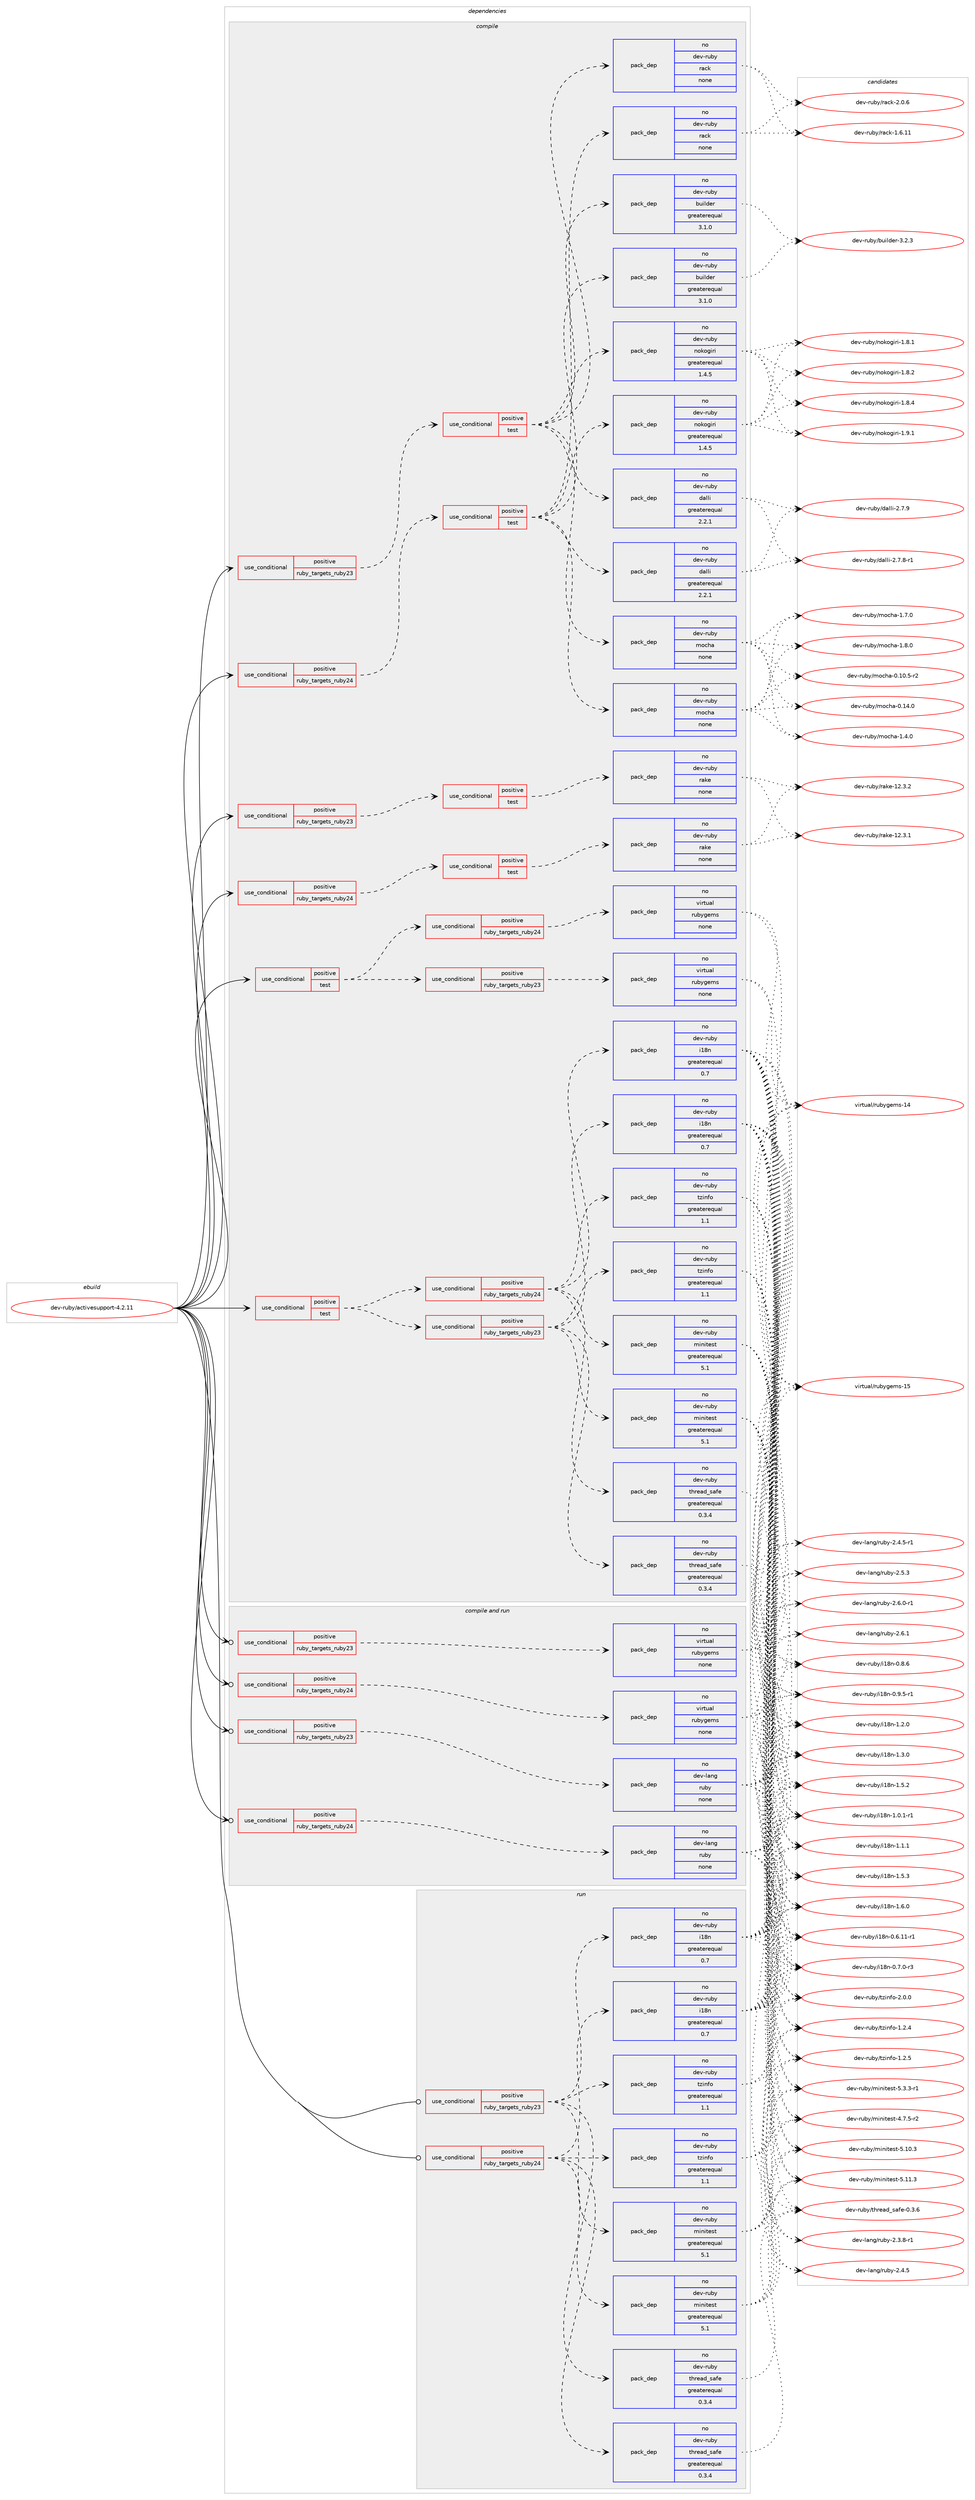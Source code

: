 digraph prolog {

# *************
# Graph options
# *************

newrank=true;
concentrate=true;
compound=true;
graph [rankdir=LR,fontname=Helvetica,fontsize=10,ranksep=1.5];#, ranksep=2.5, nodesep=0.2];
edge  [arrowhead=vee];
node  [fontname=Helvetica,fontsize=10];

# **********
# The ebuild
# **********

subgraph cluster_leftcol {
color=gray;
rank=same;
label=<<i>ebuild</i>>;
id [label="dev-ruby/activesupport-4.2.11", color=red, width=4, href="../dev-ruby/activesupport-4.2.11.svg"];
}

# ****************
# The dependencies
# ****************

subgraph cluster_midcol {
color=gray;
label=<<i>dependencies</i>>;
subgraph cluster_compile {
fillcolor="#eeeeee";
style=filled;
label=<<i>compile</i>>;
subgraph cond392729 {
dependency1479713 [label=<<TABLE BORDER="0" CELLBORDER="1" CELLSPACING="0" CELLPADDING="4"><TR><TD ROWSPAN="3" CELLPADDING="10">use_conditional</TD></TR><TR><TD>positive</TD></TR><TR><TD>ruby_targets_ruby23</TD></TR></TABLE>>, shape=none, color=red];
subgraph cond392730 {
dependency1479714 [label=<<TABLE BORDER="0" CELLBORDER="1" CELLSPACING="0" CELLPADDING="4"><TR><TD ROWSPAN="3" CELLPADDING="10">use_conditional</TD></TR><TR><TD>positive</TD></TR><TR><TD>test</TD></TR></TABLE>>, shape=none, color=red];
subgraph pack1063564 {
dependency1479715 [label=<<TABLE BORDER="0" CELLBORDER="1" CELLSPACING="0" CELLPADDING="4" WIDTH="220"><TR><TD ROWSPAN="6" CELLPADDING="30">pack_dep</TD></TR><TR><TD WIDTH="110">no</TD></TR><TR><TD>dev-ruby</TD></TR><TR><TD>dalli</TD></TR><TR><TD>greaterequal</TD></TR><TR><TD>2.2.1</TD></TR></TABLE>>, shape=none, color=blue];
}
dependency1479714:e -> dependency1479715:w [weight=20,style="dashed",arrowhead="vee"];
subgraph pack1063565 {
dependency1479716 [label=<<TABLE BORDER="0" CELLBORDER="1" CELLSPACING="0" CELLPADDING="4" WIDTH="220"><TR><TD ROWSPAN="6" CELLPADDING="30">pack_dep</TD></TR><TR><TD WIDTH="110">no</TD></TR><TR><TD>dev-ruby</TD></TR><TR><TD>nokogiri</TD></TR><TR><TD>greaterequal</TD></TR><TR><TD>1.4.5</TD></TR></TABLE>>, shape=none, color=blue];
}
dependency1479714:e -> dependency1479716:w [weight=20,style="dashed",arrowhead="vee"];
subgraph pack1063566 {
dependency1479717 [label=<<TABLE BORDER="0" CELLBORDER="1" CELLSPACING="0" CELLPADDING="4" WIDTH="220"><TR><TD ROWSPAN="6" CELLPADDING="30">pack_dep</TD></TR><TR><TD WIDTH="110">no</TD></TR><TR><TD>dev-ruby</TD></TR><TR><TD>builder</TD></TR><TR><TD>greaterequal</TD></TR><TR><TD>3.1.0</TD></TR></TABLE>>, shape=none, color=blue];
}
dependency1479714:e -> dependency1479717:w [weight=20,style="dashed",arrowhead="vee"];
subgraph pack1063567 {
dependency1479718 [label=<<TABLE BORDER="0" CELLBORDER="1" CELLSPACING="0" CELLPADDING="4" WIDTH="220"><TR><TD ROWSPAN="6" CELLPADDING="30">pack_dep</TD></TR><TR><TD WIDTH="110">no</TD></TR><TR><TD>dev-ruby</TD></TR><TR><TD>rack</TD></TR><TR><TD>none</TD></TR><TR><TD></TD></TR></TABLE>>, shape=none, color=blue];
}
dependency1479714:e -> dependency1479718:w [weight=20,style="dashed",arrowhead="vee"];
subgraph pack1063568 {
dependency1479719 [label=<<TABLE BORDER="0" CELLBORDER="1" CELLSPACING="0" CELLPADDING="4" WIDTH="220"><TR><TD ROWSPAN="6" CELLPADDING="30">pack_dep</TD></TR><TR><TD WIDTH="110">no</TD></TR><TR><TD>dev-ruby</TD></TR><TR><TD>mocha</TD></TR><TR><TD>none</TD></TR><TR><TD></TD></TR></TABLE>>, shape=none, color=blue];
}
dependency1479714:e -> dependency1479719:w [weight=20,style="dashed",arrowhead="vee"];
}
dependency1479713:e -> dependency1479714:w [weight=20,style="dashed",arrowhead="vee"];
}
id:e -> dependency1479713:w [weight=20,style="solid",arrowhead="vee"];
subgraph cond392731 {
dependency1479720 [label=<<TABLE BORDER="0" CELLBORDER="1" CELLSPACING="0" CELLPADDING="4"><TR><TD ROWSPAN="3" CELLPADDING="10">use_conditional</TD></TR><TR><TD>positive</TD></TR><TR><TD>ruby_targets_ruby23</TD></TR></TABLE>>, shape=none, color=red];
subgraph cond392732 {
dependency1479721 [label=<<TABLE BORDER="0" CELLBORDER="1" CELLSPACING="0" CELLPADDING="4"><TR><TD ROWSPAN="3" CELLPADDING="10">use_conditional</TD></TR><TR><TD>positive</TD></TR><TR><TD>test</TD></TR></TABLE>>, shape=none, color=red];
subgraph pack1063569 {
dependency1479722 [label=<<TABLE BORDER="0" CELLBORDER="1" CELLSPACING="0" CELLPADDING="4" WIDTH="220"><TR><TD ROWSPAN="6" CELLPADDING="30">pack_dep</TD></TR><TR><TD WIDTH="110">no</TD></TR><TR><TD>dev-ruby</TD></TR><TR><TD>rake</TD></TR><TR><TD>none</TD></TR><TR><TD></TD></TR></TABLE>>, shape=none, color=blue];
}
dependency1479721:e -> dependency1479722:w [weight=20,style="dashed",arrowhead="vee"];
}
dependency1479720:e -> dependency1479721:w [weight=20,style="dashed",arrowhead="vee"];
}
id:e -> dependency1479720:w [weight=20,style="solid",arrowhead="vee"];
subgraph cond392733 {
dependency1479723 [label=<<TABLE BORDER="0" CELLBORDER="1" CELLSPACING="0" CELLPADDING="4"><TR><TD ROWSPAN="3" CELLPADDING="10">use_conditional</TD></TR><TR><TD>positive</TD></TR><TR><TD>ruby_targets_ruby24</TD></TR></TABLE>>, shape=none, color=red];
subgraph cond392734 {
dependency1479724 [label=<<TABLE BORDER="0" CELLBORDER="1" CELLSPACING="0" CELLPADDING="4"><TR><TD ROWSPAN="3" CELLPADDING="10">use_conditional</TD></TR><TR><TD>positive</TD></TR><TR><TD>test</TD></TR></TABLE>>, shape=none, color=red];
subgraph pack1063570 {
dependency1479725 [label=<<TABLE BORDER="0" CELLBORDER="1" CELLSPACING="0" CELLPADDING="4" WIDTH="220"><TR><TD ROWSPAN="6" CELLPADDING="30">pack_dep</TD></TR><TR><TD WIDTH="110">no</TD></TR><TR><TD>dev-ruby</TD></TR><TR><TD>dalli</TD></TR><TR><TD>greaterequal</TD></TR><TR><TD>2.2.1</TD></TR></TABLE>>, shape=none, color=blue];
}
dependency1479724:e -> dependency1479725:w [weight=20,style="dashed",arrowhead="vee"];
subgraph pack1063571 {
dependency1479726 [label=<<TABLE BORDER="0" CELLBORDER="1" CELLSPACING="0" CELLPADDING="4" WIDTH="220"><TR><TD ROWSPAN="6" CELLPADDING="30">pack_dep</TD></TR><TR><TD WIDTH="110">no</TD></TR><TR><TD>dev-ruby</TD></TR><TR><TD>nokogiri</TD></TR><TR><TD>greaterequal</TD></TR><TR><TD>1.4.5</TD></TR></TABLE>>, shape=none, color=blue];
}
dependency1479724:e -> dependency1479726:w [weight=20,style="dashed",arrowhead="vee"];
subgraph pack1063572 {
dependency1479727 [label=<<TABLE BORDER="0" CELLBORDER="1" CELLSPACING="0" CELLPADDING="4" WIDTH="220"><TR><TD ROWSPAN="6" CELLPADDING="30">pack_dep</TD></TR><TR><TD WIDTH="110">no</TD></TR><TR><TD>dev-ruby</TD></TR><TR><TD>builder</TD></TR><TR><TD>greaterequal</TD></TR><TR><TD>3.1.0</TD></TR></TABLE>>, shape=none, color=blue];
}
dependency1479724:e -> dependency1479727:w [weight=20,style="dashed",arrowhead="vee"];
subgraph pack1063573 {
dependency1479728 [label=<<TABLE BORDER="0" CELLBORDER="1" CELLSPACING="0" CELLPADDING="4" WIDTH="220"><TR><TD ROWSPAN="6" CELLPADDING="30">pack_dep</TD></TR><TR><TD WIDTH="110">no</TD></TR><TR><TD>dev-ruby</TD></TR><TR><TD>rack</TD></TR><TR><TD>none</TD></TR><TR><TD></TD></TR></TABLE>>, shape=none, color=blue];
}
dependency1479724:e -> dependency1479728:w [weight=20,style="dashed",arrowhead="vee"];
subgraph pack1063574 {
dependency1479729 [label=<<TABLE BORDER="0" CELLBORDER="1" CELLSPACING="0" CELLPADDING="4" WIDTH="220"><TR><TD ROWSPAN="6" CELLPADDING="30">pack_dep</TD></TR><TR><TD WIDTH="110">no</TD></TR><TR><TD>dev-ruby</TD></TR><TR><TD>mocha</TD></TR><TR><TD>none</TD></TR><TR><TD></TD></TR></TABLE>>, shape=none, color=blue];
}
dependency1479724:e -> dependency1479729:w [weight=20,style="dashed",arrowhead="vee"];
}
dependency1479723:e -> dependency1479724:w [weight=20,style="dashed",arrowhead="vee"];
}
id:e -> dependency1479723:w [weight=20,style="solid",arrowhead="vee"];
subgraph cond392735 {
dependency1479730 [label=<<TABLE BORDER="0" CELLBORDER="1" CELLSPACING="0" CELLPADDING="4"><TR><TD ROWSPAN="3" CELLPADDING="10">use_conditional</TD></TR><TR><TD>positive</TD></TR><TR><TD>ruby_targets_ruby24</TD></TR></TABLE>>, shape=none, color=red];
subgraph cond392736 {
dependency1479731 [label=<<TABLE BORDER="0" CELLBORDER="1" CELLSPACING="0" CELLPADDING="4"><TR><TD ROWSPAN="3" CELLPADDING="10">use_conditional</TD></TR><TR><TD>positive</TD></TR><TR><TD>test</TD></TR></TABLE>>, shape=none, color=red];
subgraph pack1063575 {
dependency1479732 [label=<<TABLE BORDER="0" CELLBORDER="1" CELLSPACING="0" CELLPADDING="4" WIDTH="220"><TR><TD ROWSPAN="6" CELLPADDING="30">pack_dep</TD></TR><TR><TD WIDTH="110">no</TD></TR><TR><TD>dev-ruby</TD></TR><TR><TD>rake</TD></TR><TR><TD>none</TD></TR><TR><TD></TD></TR></TABLE>>, shape=none, color=blue];
}
dependency1479731:e -> dependency1479732:w [weight=20,style="dashed",arrowhead="vee"];
}
dependency1479730:e -> dependency1479731:w [weight=20,style="dashed",arrowhead="vee"];
}
id:e -> dependency1479730:w [weight=20,style="solid",arrowhead="vee"];
subgraph cond392737 {
dependency1479733 [label=<<TABLE BORDER="0" CELLBORDER="1" CELLSPACING="0" CELLPADDING="4"><TR><TD ROWSPAN="3" CELLPADDING="10">use_conditional</TD></TR><TR><TD>positive</TD></TR><TR><TD>test</TD></TR></TABLE>>, shape=none, color=red];
subgraph cond392738 {
dependency1479734 [label=<<TABLE BORDER="0" CELLBORDER="1" CELLSPACING="0" CELLPADDING="4"><TR><TD ROWSPAN="3" CELLPADDING="10">use_conditional</TD></TR><TR><TD>positive</TD></TR><TR><TD>ruby_targets_ruby23</TD></TR></TABLE>>, shape=none, color=red];
subgraph pack1063576 {
dependency1479735 [label=<<TABLE BORDER="0" CELLBORDER="1" CELLSPACING="0" CELLPADDING="4" WIDTH="220"><TR><TD ROWSPAN="6" CELLPADDING="30">pack_dep</TD></TR><TR><TD WIDTH="110">no</TD></TR><TR><TD>dev-ruby</TD></TR><TR><TD>i18n</TD></TR><TR><TD>greaterequal</TD></TR><TR><TD>0.7</TD></TR></TABLE>>, shape=none, color=blue];
}
dependency1479734:e -> dependency1479735:w [weight=20,style="dashed",arrowhead="vee"];
subgraph pack1063577 {
dependency1479736 [label=<<TABLE BORDER="0" CELLBORDER="1" CELLSPACING="0" CELLPADDING="4" WIDTH="220"><TR><TD ROWSPAN="6" CELLPADDING="30">pack_dep</TD></TR><TR><TD WIDTH="110">no</TD></TR><TR><TD>dev-ruby</TD></TR><TR><TD>tzinfo</TD></TR><TR><TD>greaterequal</TD></TR><TR><TD>1.1</TD></TR></TABLE>>, shape=none, color=blue];
}
dependency1479734:e -> dependency1479736:w [weight=20,style="dashed",arrowhead="vee"];
subgraph pack1063578 {
dependency1479737 [label=<<TABLE BORDER="0" CELLBORDER="1" CELLSPACING="0" CELLPADDING="4" WIDTH="220"><TR><TD ROWSPAN="6" CELLPADDING="30">pack_dep</TD></TR><TR><TD WIDTH="110">no</TD></TR><TR><TD>dev-ruby</TD></TR><TR><TD>minitest</TD></TR><TR><TD>greaterequal</TD></TR><TR><TD>5.1</TD></TR></TABLE>>, shape=none, color=blue];
}
dependency1479734:e -> dependency1479737:w [weight=20,style="dashed",arrowhead="vee"];
subgraph pack1063579 {
dependency1479738 [label=<<TABLE BORDER="0" CELLBORDER="1" CELLSPACING="0" CELLPADDING="4" WIDTH="220"><TR><TD ROWSPAN="6" CELLPADDING="30">pack_dep</TD></TR><TR><TD WIDTH="110">no</TD></TR><TR><TD>dev-ruby</TD></TR><TR><TD>thread_safe</TD></TR><TR><TD>greaterequal</TD></TR><TR><TD>0.3.4</TD></TR></TABLE>>, shape=none, color=blue];
}
dependency1479734:e -> dependency1479738:w [weight=20,style="dashed",arrowhead="vee"];
}
dependency1479733:e -> dependency1479734:w [weight=20,style="dashed",arrowhead="vee"];
subgraph cond392739 {
dependency1479739 [label=<<TABLE BORDER="0" CELLBORDER="1" CELLSPACING="0" CELLPADDING="4"><TR><TD ROWSPAN="3" CELLPADDING="10">use_conditional</TD></TR><TR><TD>positive</TD></TR><TR><TD>ruby_targets_ruby24</TD></TR></TABLE>>, shape=none, color=red];
subgraph pack1063580 {
dependency1479740 [label=<<TABLE BORDER="0" CELLBORDER="1" CELLSPACING="0" CELLPADDING="4" WIDTH="220"><TR><TD ROWSPAN="6" CELLPADDING="30">pack_dep</TD></TR><TR><TD WIDTH="110">no</TD></TR><TR><TD>dev-ruby</TD></TR><TR><TD>i18n</TD></TR><TR><TD>greaterequal</TD></TR><TR><TD>0.7</TD></TR></TABLE>>, shape=none, color=blue];
}
dependency1479739:e -> dependency1479740:w [weight=20,style="dashed",arrowhead="vee"];
subgraph pack1063581 {
dependency1479741 [label=<<TABLE BORDER="0" CELLBORDER="1" CELLSPACING="0" CELLPADDING="4" WIDTH="220"><TR><TD ROWSPAN="6" CELLPADDING="30">pack_dep</TD></TR><TR><TD WIDTH="110">no</TD></TR><TR><TD>dev-ruby</TD></TR><TR><TD>tzinfo</TD></TR><TR><TD>greaterequal</TD></TR><TR><TD>1.1</TD></TR></TABLE>>, shape=none, color=blue];
}
dependency1479739:e -> dependency1479741:w [weight=20,style="dashed",arrowhead="vee"];
subgraph pack1063582 {
dependency1479742 [label=<<TABLE BORDER="0" CELLBORDER="1" CELLSPACING="0" CELLPADDING="4" WIDTH="220"><TR><TD ROWSPAN="6" CELLPADDING="30">pack_dep</TD></TR><TR><TD WIDTH="110">no</TD></TR><TR><TD>dev-ruby</TD></TR><TR><TD>minitest</TD></TR><TR><TD>greaterequal</TD></TR><TR><TD>5.1</TD></TR></TABLE>>, shape=none, color=blue];
}
dependency1479739:e -> dependency1479742:w [weight=20,style="dashed",arrowhead="vee"];
subgraph pack1063583 {
dependency1479743 [label=<<TABLE BORDER="0" CELLBORDER="1" CELLSPACING="0" CELLPADDING="4" WIDTH="220"><TR><TD ROWSPAN="6" CELLPADDING="30">pack_dep</TD></TR><TR><TD WIDTH="110">no</TD></TR><TR><TD>dev-ruby</TD></TR><TR><TD>thread_safe</TD></TR><TR><TD>greaterequal</TD></TR><TR><TD>0.3.4</TD></TR></TABLE>>, shape=none, color=blue];
}
dependency1479739:e -> dependency1479743:w [weight=20,style="dashed",arrowhead="vee"];
}
dependency1479733:e -> dependency1479739:w [weight=20,style="dashed",arrowhead="vee"];
}
id:e -> dependency1479733:w [weight=20,style="solid",arrowhead="vee"];
subgraph cond392740 {
dependency1479744 [label=<<TABLE BORDER="0" CELLBORDER="1" CELLSPACING="0" CELLPADDING="4"><TR><TD ROWSPAN="3" CELLPADDING="10">use_conditional</TD></TR><TR><TD>positive</TD></TR><TR><TD>test</TD></TR></TABLE>>, shape=none, color=red];
subgraph cond392741 {
dependency1479745 [label=<<TABLE BORDER="0" CELLBORDER="1" CELLSPACING="0" CELLPADDING="4"><TR><TD ROWSPAN="3" CELLPADDING="10">use_conditional</TD></TR><TR><TD>positive</TD></TR><TR><TD>ruby_targets_ruby23</TD></TR></TABLE>>, shape=none, color=red];
subgraph pack1063584 {
dependency1479746 [label=<<TABLE BORDER="0" CELLBORDER="1" CELLSPACING="0" CELLPADDING="4" WIDTH="220"><TR><TD ROWSPAN="6" CELLPADDING="30">pack_dep</TD></TR><TR><TD WIDTH="110">no</TD></TR><TR><TD>virtual</TD></TR><TR><TD>rubygems</TD></TR><TR><TD>none</TD></TR><TR><TD></TD></TR></TABLE>>, shape=none, color=blue];
}
dependency1479745:e -> dependency1479746:w [weight=20,style="dashed",arrowhead="vee"];
}
dependency1479744:e -> dependency1479745:w [weight=20,style="dashed",arrowhead="vee"];
subgraph cond392742 {
dependency1479747 [label=<<TABLE BORDER="0" CELLBORDER="1" CELLSPACING="0" CELLPADDING="4"><TR><TD ROWSPAN="3" CELLPADDING="10">use_conditional</TD></TR><TR><TD>positive</TD></TR><TR><TD>ruby_targets_ruby24</TD></TR></TABLE>>, shape=none, color=red];
subgraph pack1063585 {
dependency1479748 [label=<<TABLE BORDER="0" CELLBORDER="1" CELLSPACING="0" CELLPADDING="4" WIDTH="220"><TR><TD ROWSPAN="6" CELLPADDING="30">pack_dep</TD></TR><TR><TD WIDTH="110">no</TD></TR><TR><TD>virtual</TD></TR><TR><TD>rubygems</TD></TR><TR><TD>none</TD></TR><TR><TD></TD></TR></TABLE>>, shape=none, color=blue];
}
dependency1479747:e -> dependency1479748:w [weight=20,style="dashed",arrowhead="vee"];
}
dependency1479744:e -> dependency1479747:w [weight=20,style="dashed",arrowhead="vee"];
}
id:e -> dependency1479744:w [weight=20,style="solid",arrowhead="vee"];
}
subgraph cluster_compileandrun {
fillcolor="#eeeeee";
style=filled;
label=<<i>compile and run</i>>;
subgraph cond392743 {
dependency1479749 [label=<<TABLE BORDER="0" CELLBORDER="1" CELLSPACING="0" CELLPADDING="4"><TR><TD ROWSPAN="3" CELLPADDING="10">use_conditional</TD></TR><TR><TD>positive</TD></TR><TR><TD>ruby_targets_ruby23</TD></TR></TABLE>>, shape=none, color=red];
subgraph pack1063586 {
dependency1479750 [label=<<TABLE BORDER="0" CELLBORDER="1" CELLSPACING="0" CELLPADDING="4" WIDTH="220"><TR><TD ROWSPAN="6" CELLPADDING="30">pack_dep</TD></TR><TR><TD WIDTH="110">no</TD></TR><TR><TD>dev-lang</TD></TR><TR><TD>ruby</TD></TR><TR><TD>none</TD></TR><TR><TD></TD></TR></TABLE>>, shape=none, color=blue];
}
dependency1479749:e -> dependency1479750:w [weight=20,style="dashed",arrowhead="vee"];
}
id:e -> dependency1479749:w [weight=20,style="solid",arrowhead="odotvee"];
subgraph cond392744 {
dependency1479751 [label=<<TABLE BORDER="0" CELLBORDER="1" CELLSPACING="0" CELLPADDING="4"><TR><TD ROWSPAN="3" CELLPADDING="10">use_conditional</TD></TR><TR><TD>positive</TD></TR><TR><TD>ruby_targets_ruby23</TD></TR></TABLE>>, shape=none, color=red];
subgraph pack1063587 {
dependency1479752 [label=<<TABLE BORDER="0" CELLBORDER="1" CELLSPACING="0" CELLPADDING="4" WIDTH="220"><TR><TD ROWSPAN="6" CELLPADDING="30">pack_dep</TD></TR><TR><TD WIDTH="110">no</TD></TR><TR><TD>virtual</TD></TR><TR><TD>rubygems</TD></TR><TR><TD>none</TD></TR><TR><TD></TD></TR></TABLE>>, shape=none, color=blue];
}
dependency1479751:e -> dependency1479752:w [weight=20,style="dashed",arrowhead="vee"];
}
id:e -> dependency1479751:w [weight=20,style="solid",arrowhead="odotvee"];
subgraph cond392745 {
dependency1479753 [label=<<TABLE BORDER="0" CELLBORDER="1" CELLSPACING="0" CELLPADDING="4"><TR><TD ROWSPAN="3" CELLPADDING="10">use_conditional</TD></TR><TR><TD>positive</TD></TR><TR><TD>ruby_targets_ruby24</TD></TR></TABLE>>, shape=none, color=red];
subgraph pack1063588 {
dependency1479754 [label=<<TABLE BORDER="0" CELLBORDER="1" CELLSPACING="0" CELLPADDING="4" WIDTH="220"><TR><TD ROWSPAN="6" CELLPADDING="30">pack_dep</TD></TR><TR><TD WIDTH="110">no</TD></TR><TR><TD>dev-lang</TD></TR><TR><TD>ruby</TD></TR><TR><TD>none</TD></TR><TR><TD></TD></TR></TABLE>>, shape=none, color=blue];
}
dependency1479753:e -> dependency1479754:w [weight=20,style="dashed",arrowhead="vee"];
}
id:e -> dependency1479753:w [weight=20,style="solid",arrowhead="odotvee"];
subgraph cond392746 {
dependency1479755 [label=<<TABLE BORDER="0" CELLBORDER="1" CELLSPACING="0" CELLPADDING="4"><TR><TD ROWSPAN="3" CELLPADDING="10">use_conditional</TD></TR><TR><TD>positive</TD></TR><TR><TD>ruby_targets_ruby24</TD></TR></TABLE>>, shape=none, color=red];
subgraph pack1063589 {
dependency1479756 [label=<<TABLE BORDER="0" CELLBORDER="1" CELLSPACING="0" CELLPADDING="4" WIDTH="220"><TR><TD ROWSPAN="6" CELLPADDING="30">pack_dep</TD></TR><TR><TD WIDTH="110">no</TD></TR><TR><TD>virtual</TD></TR><TR><TD>rubygems</TD></TR><TR><TD>none</TD></TR><TR><TD></TD></TR></TABLE>>, shape=none, color=blue];
}
dependency1479755:e -> dependency1479756:w [weight=20,style="dashed",arrowhead="vee"];
}
id:e -> dependency1479755:w [weight=20,style="solid",arrowhead="odotvee"];
}
subgraph cluster_run {
fillcolor="#eeeeee";
style=filled;
label=<<i>run</i>>;
subgraph cond392747 {
dependency1479757 [label=<<TABLE BORDER="0" CELLBORDER="1" CELLSPACING="0" CELLPADDING="4"><TR><TD ROWSPAN="3" CELLPADDING="10">use_conditional</TD></TR><TR><TD>positive</TD></TR><TR><TD>ruby_targets_ruby23</TD></TR></TABLE>>, shape=none, color=red];
subgraph pack1063590 {
dependency1479758 [label=<<TABLE BORDER="0" CELLBORDER="1" CELLSPACING="0" CELLPADDING="4" WIDTH="220"><TR><TD ROWSPAN="6" CELLPADDING="30">pack_dep</TD></TR><TR><TD WIDTH="110">no</TD></TR><TR><TD>dev-ruby</TD></TR><TR><TD>i18n</TD></TR><TR><TD>greaterequal</TD></TR><TR><TD>0.7</TD></TR></TABLE>>, shape=none, color=blue];
}
dependency1479757:e -> dependency1479758:w [weight=20,style="dashed",arrowhead="vee"];
subgraph pack1063591 {
dependency1479759 [label=<<TABLE BORDER="0" CELLBORDER="1" CELLSPACING="0" CELLPADDING="4" WIDTH="220"><TR><TD ROWSPAN="6" CELLPADDING="30">pack_dep</TD></TR><TR><TD WIDTH="110">no</TD></TR><TR><TD>dev-ruby</TD></TR><TR><TD>tzinfo</TD></TR><TR><TD>greaterequal</TD></TR><TR><TD>1.1</TD></TR></TABLE>>, shape=none, color=blue];
}
dependency1479757:e -> dependency1479759:w [weight=20,style="dashed",arrowhead="vee"];
subgraph pack1063592 {
dependency1479760 [label=<<TABLE BORDER="0" CELLBORDER="1" CELLSPACING="0" CELLPADDING="4" WIDTH="220"><TR><TD ROWSPAN="6" CELLPADDING="30">pack_dep</TD></TR><TR><TD WIDTH="110">no</TD></TR><TR><TD>dev-ruby</TD></TR><TR><TD>minitest</TD></TR><TR><TD>greaterequal</TD></TR><TR><TD>5.1</TD></TR></TABLE>>, shape=none, color=blue];
}
dependency1479757:e -> dependency1479760:w [weight=20,style="dashed",arrowhead="vee"];
subgraph pack1063593 {
dependency1479761 [label=<<TABLE BORDER="0" CELLBORDER="1" CELLSPACING="0" CELLPADDING="4" WIDTH="220"><TR><TD ROWSPAN="6" CELLPADDING="30">pack_dep</TD></TR><TR><TD WIDTH="110">no</TD></TR><TR><TD>dev-ruby</TD></TR><TR><TD>thread_safe</TD></TR><TR><TD>greaterequal</TD></TR><TR><TD>0.3.4</TD></TR></TABLE>>, shape=none, color=blue];
}
dependency1479757:e -> dependency1479761:w [weight=20,style="dashed",arrowhead="vee"];
}
id:e -> dependency1479757:w [weight=20,style="solid",arrowhead="odot"];
subgraph cond392748 {
dependency1479762 [label=<<TABLE BORDER="0" CELLBORDER="1" CELLSPACING="0" CELLPADDING="4"><TR><TD ROWSPAN="3" CELLPADDING="10">use_conditional</TD></TR><TR><TD>positive</TD></TR><TR><TD>ruby_targets_ruby24</TD></TR></TABLE>>, shape=none, color=red];
subgraph pack1063594 {
dependency1479763 [label=<<TABLE BORDER="0" CELLBORDER="1" CELLSPACING="0" CELLPADDING="4" WIDTH="220"><TR><TD ROWSPAN="6" CELLPADDING="30">pack_dep</TD></TR><TR><TD WIDTH="110">no</TD></TR><TR><TD>dev-ruby</TD></TR><TR><TD>i18n</TD></TR><TR><TD>greaterequal</TD></TR><TR><TD>0.7</TD></TR></TABLE>>, shape=none, color=blue];
}
dependency1479762:e -> dependency1479763:w [weight=20,style="dashed",arrowhead="vee"];
subgraph pack1063595 {
dependency1479764 [label=<<TABLE BORDER="0" CELLBORDER="1" CELLSPACING="0" CELLPADDING="4" WIDTH="220"><TR><TD ROWSPAN="6" CELLPADDING="30">pack_dep</TD></TR><TR><TD WIDTH="110">no</TD></TR><TR><TD>dev-ruby</TD></TR><TR><TD>tzinfo</TD></TR><TR><TD>greaterequal</TD></TR><TR><TD>1.1</TD></TR></TABLE>>, shape=none, color=blue];
}
dependency1479762:e -> dependency1479764:w [weight=20,style="dashed",arrowhead="vee"];
subgraph pack1063596 {
dependency1479765 [label=<<TABLE BORDER="0" CELLBORDER="1" CELLSPACING="0" CELLPADDING="4" WIDTH="220"><TR><TD ROWSPAN="6" CELLPADDING="30">pack_dep</TD></TR><TR><TD WIDTH="110">no</TD></TR><TR><TD>dev-ruby</TD></TR><TR><TD>minitest</TD></TR><TR><TD>greaterequal</TD></TR><TR><TD>5.1</TD></TR></TABLE>>, shape=none, color=blue];
}
dependency1479762:e -> dependency1479765:w [weight=20,style="dashed",arrowhead="vee"];
subgraph pack1063597 {
dependency1479766 [label=<<TABLE BORDER="0" CELLBORDER="1" CELLSPACING="0" CELLPADDING="4" WIDTH="220"><TR><TD ROWSPAN="6" CELLPADDING="30">pack_dep</TD></TR><TR><TD WIDTH="110">no</TD></TR><TR><TD>dev-ruby</TD></TR><TR><TD>thread_safe</TD></TR><TR><TD>greaterequal</TD></TR><TR><TD>0.3.4</TD></TR></TABLE>>, shape=none, color=blue];
}
dependency1479762:e -> dependency1479766:w [weight=20,style="dashed",arrowhead="vee"];
}
id:e -> dependency1479762:w [weight=20,style="solid",arrowhead="odot"];
}
}

# **************
# The candidates
# **************

subgraph cluster_choices {
rank=same;
color=gray;
label=<<i>candidates</i>>;

subgraph choice1063564 {
color=black;
nodesep=1;
choice100101118451141179812147100971081081054550465546564511449 [label="dev-ruby/dalli-2.7.8-r1", color=red, width=4,href="../dev-ruby/dalli-2.7.8-r1.svg"];
choice10010111845114117981214710097108108105455046554657 [label="dev-ruby/dalli-2.7.9", color=red, width=4,href="../dev-ruby/dalli-2.7.9.svg"];
dependency1479715:e -> choice100101118451141179812147100971081081054550465546564511449:w [style=dotted,weight="100"];
dependency1479715:e -> choice10010111845114117981214710097108108105455046554657:w [style=dotted,weight="100"];
}
subgraph choice1063565 {
color=black;
nodesep=1;
choice100101118451141179812147110111107111103105114105454946564649 [label="dev-ruby/nokogiri-1.8.1", color=red, width=4,href="../dev-ruby/nokogiri-1.8.1.svg"];
choice100101118451141179812147110111107111103105114105454946564650 [label="dev-ruby/nokogiri-1.8.2", color=red, width=4,href="../dev-ruby/nokogiri-1.8.2.svg"];
choice100101118451141179812147110111107111103105114105454946564652 [label="dev-ruby/nokogiri-1.8.4", color=red, width=4,href="../dev-ruby/nokogiri-1.8.4.svg"];
choice100101118451141179812147110111107111103105114105454946574649 [label="dev-ruby/nokogiri-1.9.1", color=red, width=4,href="../dev-ruby/nokogiri-1.9.1.svg"];
dependency1479716:e -> choice100101118451141179812147110111107111103105114105454946564649:w [style=dotted,weight="100"];
dependency1479716:e -> choice100101118451141179812147110111107111103105114105454946564650:w [style=dotted,weight="100"];
dependency1479716:e -> choice100101118451141179812147110111107111103105114105454946564652:w [style=dotted,weight="100"];
dependency1479716:e -> choice100101118451141179812147110111107111103105114105454946574649:w [style=dotted,weight="100"];
}
subgraph choice1063566 {
color=black;
nodesep=1;
choice10010111845114117981214798117105108100101114455146504651 [label="dev-ruby/builder-3.2.3", color=red, width=4,href="../dev-ruby/builder-3.2.3.svg"];
dependency1479717:e -> choice10010111845114117981214798117105108100101114455146504651:w [style=dotted,weight="100"];
}
subgraph choice1063567 {
color=black;
nodesep=1;
choice100101118451141179812147114979910745494654464949 [label="dev-ruby/rack-1.6.11", color=red, width=4,href="../dev-ruby/rack-1.6.11.svg"];
choice1001011184511411798121471149799107455046484654 [label="dev-ruby/rack-2.0.6", color=red, width=4,href="../dev-ruby/rack-2.0.6.svg"];
dependency1479718:e -> choice100101118451141179812147114979910745494654464949:w [style=dotted,weight="100"];
dependency1479718:e -> choice1001011184511411798121471149799107455046484654:w [style=dotted,weight="100"];
}
subgraph choice1063568 {
color=black;
nodesep=1;
choice1001011184511411798121471091119910497454846494846534511450 [label="dev-ruby/mocha-0.10.5-r2", color=red, width=4,href="../dev-ruby/mocha-0.10.5-r2.svg"];
choice100101118451141179812147109111991049745484649524648 [label="dev-ruby/mocha-0.14.0", color=red, width=4,href="../dev-ruby/mocha-0.14.0.svg"];
choice1001011184511411798121471091119910497454946524648 [label="dev-ruby/mocha-1.4.0", color=red, width=4,href="../dev-ruby/mocha-1.4.0.svg"];
choice1001011184511411798121471091119910497454946554648 [label="dev-ruby/mocha-1.7.0", color=red, width=4,href="../dev-ruby/mocha-1.7.0.svg"];
choice1001011184511411798121471091119910497454946564648 [label="dev-ruby/mocha-1.8.0", color=red, width=4,href="../dev-ruby/mocha-1.8.0.svg"];
dependency1479719:e -> choice1001011184511411798121471091119910497454846494846534511450:w [style=dotted,weight="100"];
dependency1479719:e -> choice100101118451141179812147109111991049745484649524648:w [style=dotted,weight="100"];
dependency1479719:e -> choice1001011184511411798121471091119910497454946524648:w [style=dotted,weight="100"];
dependency1479719:e -> choice1001011184511411798121471091119910497454946554648:w [style=dotted,weight="100"];
dependency1479719:e -> choice1001011184511411798121471091119910497454946564648:w [style=dotted,weight="100"];
}
subgraph choice1063569 {
color=black;
nodesep=1;
choice1001011184511411798121471149710710145495046514649 [label="dev-ruby/rake-12.3.1", color=red, width=4,href="../dev-ruby/rake-12.3.1.svg"];
choice1001011184511411798121471149710710145495046514650 [label="dev-ruby/rake-12.3.2", color=red, width=4,href="../dev-ruby/rake-12.3.2.svg"];
dependency1479722:e -> choice1001011184511411798121471149710710145495046514649:w [style=dotted,weight="100"];
dependency1479722:e -> choice1001011184511411798121471149710710145495046514650:w [style=dotted,weight="100"];
}
subgraph choice1063570 {
color=black;
nodesep=1;
choice100101118451141179812147100971081081054550465546564511449 [label="dev-ruby/dalli-2.7.8-r1", color=red, width=4,href="../dev-ruby/dalli-2.7.8-r1.svg"];
choice10010111845114117981214710097108108105455046554657 [label="dev-ruby/dalli-2.7.9", color=red, width=4,href="../dev-ruby/dalli-2.7.9.svg"];
dependency1479725:e -> choice100101118451141179812147100971081081054550465546564511449:w [style=dotted,weight="100"];
dependency1479725:e -> choice10010111845114117981214710097108108105455046554657:w [style=dotted,weight="100"];
}
subgraph choice1063571 {
color=black;
nodesep=1;
choice100101118451141179812147110111107111103105114105454946564649 [label="dev-ruby/nokogiri-1.8.1", color=red, width=4,href="../dev-ruby/nokogiri-1.8.1.svg"];
choice100101118451141179812147110111107111103105114105454946564650 [label="dev-ruby/nokogiri-1.8.2", color=red, width=4,href="../dev-ruby/nokogiri-1.8.2.svg"];
choice100101118451141179812147110111107111103105114105454946564652 [label="dev-ruby/nokogiri-1.8.4", color=red, width=4,href="../dev-ruby/nokogiri-1.8.4.svg"];
choice100101118451141179812147110111107111103105114105454946574649 [label="dev-ruby/nokogiri-1.9.1", color=red, width=4,href="../dev-ruby/nokogiri-1.9.1.svg"];
dependency1479726:e -> choice100101118451141179812147110111107111103105114105454946564649:w [style=dotted,weight="100"];
dependency1479726:e -> choice100101118451141179812147110111107111103105114105454946564650:w [style=dotted,weight="100"];
dependency1479726:e -> choice100101118451141179812147110111107111103105114105454946564652:w [style=dotted,weight="100"];
dependency1479726:e -> choice100101118451141179812147110111107111103105114105454946574649:w [style=dotted,weight="100"];
}
subgraph choice1063572 {
color=black;
nodesep=1;
choice10010111845114117981214798117105108100101114455146504651 [label="dev-ruby/builder-3.2.3", color=red, width=4,href="../dev-ruby/builder-3.2.3.svg"];
dependency1479727:e -> choice10010111845114117981214798117105108100101114455146504651:w [style=dotted,weight="100"];
}
subgraph choice1063573 {
color=black;
nodesep=1;
choice100101118451141179812147114979910745494654464949 [label="dev-ruby/rack-1.6.11", color=red, width=4,href="../dev-ruby/rack-1.6.11.svg"];
choice1001011184511411798121471149799107455046484654 [label="dev-ruby/rack-2.0.6", color=red, width=4,href="../dev-ruby/rack-2.0.6.svg"];
dependency1479728:e -> choice100101118451141179812147114979910745494654464949:w [style=dotted,weight="100"];
dependency1479728:e -> choice1001011184511411798121471149799107455046484654:w [style=dotted,weight="100"];
}
subgraph choice1063574 {
color=black;
nodesep=1;
choice1001011184511411798121471091119910497454846494846534511450 [label="dev-ruby/mocha-0.10.5-r2", color=red, width=4,href="../dev-ruby/mocha-0.10.5-r2.svg"];
choice100101118451141179812147109111991049745484649524648 [label="dev-ruby/mocha-0.14.0", color=red, width=4,href="../dev-ruby/mocha-0.14.0.svg"];
choice1001011184511411798121471091119910497454946524648 [label="dev-ruby/mocha-1.4.0", color=red, width=4,href="../dev-ruby/mocha-1.4.0.svg"];
choice1001011184511411798121471091119910497454946554648 [label="dev-ruby/mocha-1.7.0", color=red, width=4,href="../dev-ruby/mocha-1.7.0.svg"];
choice1001011184511411798121471091119910497454946564648 [label="dev-ruby/mocha-1.8.0", color=red, width=4,href="../dev-ruby/mocha-1.8.0.svg"];
dependency1479729:e -> choice1001011184511411798121471091119910497454846494846534511450:w [style=dotted,weight="100"];
dependency1479729:e -> choice100101118451141179812147109111991049745484649524648:w [style=dotted,weight="100"];
dependency1479729:e -> choice1001011184511411798121471091119910497454946524648:w [style=dotted,weight="100"];
dependency1479729:e -> choice1001011184511411798121471091119910497454946554648:w [style=dotted,weight="100"];
dependency1479729:e -> choice1001011184511411798121471091119910497454946564648:w [style=dotted,weight="100"];
}
subgraph choice1063575 {
color=black;
nodesep=1;
choice1001011184511411798121471149710710145495046514649 [label="dev-ruby/rake-12.3.1", color=red, width=4,href="../dev-ruby/rake-12.3.1.svg"];
choice1001011184511411798121471149710710145495046514650 [label="dev-ruby/rake-12.3.2", color=red, width=4,href="../dev-ruby/rake-12.3.2.svg"];
dependency1479732:e -> choice1001011184511411798121471149710710145495046514649:w [style=dotted,weight="100"];
dependency1479732:e -> choice1001011184511411798121471149710710145495046514650:w [style=dotted,weight="100"];
}
subgraph choice1063576 {
color=black;
nodesep=1;
choice1001011184511411798121471054956110454846544649494511449 [label="dev-ruby/i18n-0.6.11-r1", color=red, width=4,href="../dev-ruby/i18n-0.6.11-r1.svg"];
choice10010111845114117981214710549561104548465546484511451 [label="dev-ruby/i18n-0.7.0-r3", color=red, width=4,href="../dev-ruby/i18n-0.7.0-r3.svg"];
choice1001011184511411798121471054956110454846564654 [label="dev-ruby/i18n-0.8.6", color=red, width=4,href="../dev-ruby/i18n-0.8.6.svg"];
choice10010111845114117981214710549561104548465746534511449 [label="dev-ruby/i18n-0.9.5-r1", color=red, width=4,href="../dev-ruby/i18n-0.9.5-r1.svg"];
choice10010111845114117981214710549561104549464846494511449 [label="dev-ruby/i18n-1.0.1-r1", color=red, width=4,href="../dev-ruby/i18n-1.0.1-r1.svg"];
choice1001011184511411798121471054956110454946494649 [label="dev-ruby/i18n-1.1.1", color=red, width=4,href="../dev-ruby/i18n-1.1.1.svg"];
choice1001011184511411798121471054956110454946504648 [label="dev-ruby/i18n-1.2.0", color=red, width=4,href="../dev-ruby/i18n-1.2.0.svg"];
choice1001011184511411798121471054956110454946514648 [label="dev-ruby/i18n-1.3.0", color=red, width=4,href="../dev-ruby/i18n-1.3.0.svg"];
choice1001011184511411798121471054956110454946534650 [label="dev-ruby/i18n-1.5.2", color=red, width=4,href="../dev-ruby/i18n-1.5.2.svg"];
choice1001011184511411798121471054956110454946534651 [label="dev-ruby/i18n-1.5.3", color=red, width=4,href="../dev-ruby/i18n-1.5.3.svg"];
choice1001011184511411798121471054956110454946544648 [label="dev-ruby/i18n-1.6.0", color=red, width=4,href="../dev-ruby/i18n-1.6.0.svg"];
dependency1479735:e -> choice1001011184511411798121471054956110454846544649494511449:w [style=dotted,weight="100"];
dependency1479735:e -> choice10010111845114117981214710549561104548465546484511451:w [style=dotted,weight="100"];
dependency1479735:e -> choice1001011184511411798121471054956110454846564654:w [style=dotted,weight="100"];
dependency1479735:e -> choice10010111845114117981214710549561104548465746534511449:w [style=dotted,weight="100"];
dependency1479735:e -> choice10010111845114117981214710549561104549464846494511449:w [style=dotted,weight="100"];
dependency1479735:e -> choice1001011184511411798121471054956110454946494649:w [style=dotted,weight="100"];
dependency1479735:e -> choice1001011184511411798121471054956110454946504648:w [style=dotted,weight="100"];
dependency1479735:e -> choice1001011184511411798121471054956110454946514648:w [style=dotted,weight="100"];
dependency1479735:e -> choice1001011184511411798121471054956110454946534650:w [style=dotted,weight="100"];
dependency1479735:e -> choice1001011184511411798121471054956110454946534651:w [style=dotted,weight="100"];
dependency1479735:e -> choice1001011184511411798121471054956110454946544648:w [style=dotted,weight="100"];
}
subgraph choice1063577 {
color=black;
nodesep=1;
choice100101118451141179812147116122105110102111454946504652 [label="dev-ruby/tzinfo-1.2.4", color=red, width=4,href="../dev-ruby/tzinfo-1.2.4.svg"];
choice100101118451141179812147116122105110102111454946504653 [label="dev-ruby/tzinfo-1.2.5", color=red, width=4,href="../dev-ruby/tzinfo-1.2.5.svg"];
choice100101118451141179812147116122105110102111455046484648 [label="dev-ruby/tzinfo-2.0.0", color=red, width=4,href="../dev-ruby/tzinfo-2.0.0.svg"];
dependency1479736:e -> choice100101118451141179812147116122105110102111454946504652:w [style=dotted,weight="100"];
dependency1479736:e -> choice100101118451141179812147116122105110102111454946504653:w [style=dotted,weight="100"];
dependency1479736:e -> choice100101118451141179812147116122105110102111455046484648:w [style=dotted,weight="100"];
}
subgraph choice1063578 {
color=black;
nodesep=1;
choice1001011184511411798121471091051101051161011151164552465546534511450 [label="dev-ruby/minitest-4.7.5-r2", color=red, width=4,href="../dev-ruby/minitest-4.7.5-r2.svg"];
choice10010111845114117981214710910511010511610111511645534649484651 [label="dev-ruby/minitest-5.10.3", color=red, width=4,href="../dev-ruby/minitest-5.10.3.svg"];
choice10010111845114117981214710910511010511610111511645534649494651 [label="dev-ruby/minitest-5.11.3", color=red, width=4,href="../dev-ruby/minitest-5.11.3.svg"];
choice1001011184511411798121471091051101051161011151164553465146514511449 [label="dev-ruby/minitest-5.3.3-r1", color=red, width=4,href="../dev-ruby/minitest-5.3.3-r1.svg"];
dependency1479737:e -> choice1001011184511411798121471091051101051161011151164552465546534511450:w [style=dotted,weight="100"];
dependency1479737:e -> choice10010111845114117981214710910511010511610111511645534649484651:w [style=dotted,weight="100"];
dependency1479737:e -> choice10010111845114117981214710910511010511610111511645534649494651:w [style=dotted,weight="100"];
dependency1479737:e -> choice1001011184511411798121471091051101051161011151164553465146514511449:w [style=dotted,weight="100"];
}
subgraph choice1063579 {
color=black;
nodesep=1;
choice100101118451141179812147116104114101971009511597102101454846514654 [label="dev-ruby/thread_safe-0.3.6", color=red, width=4,href="../dev-ruby/thread_safe-0.3.6.svg"];
dependency1479738:e -> choice100101118451141179812147116104114101971009511597102101454846514654:w [style=dotted,weight="100"];
}
subgraph choice1063580 {
color=black;
nodesep=1;
choice1001011184511411798121471054956110454846544649494511449 [label="dev-ruby/i18n-0.6.11-r1", color=red, width=4,href="../dev-ruby/i18n-0.6.11-r1.svg"];
choice10010111845114117981214710549561104548465546484511451 [label="dev-ruby/i18n-0.7.0-r3", color=red, width=4,href="../dev-ruby/i18n-0.7.0-r3.svg"];
choice1001011184511411798121471054956110454846564654 [label="dev-ruby/i18n-0.8.6", color=red, width=4,href="../dev-ruby/i18n-0.8.6.svg"];
choice10010111845114117981214710549561104548465746534511449 [label="dev-ruby/i18n-0.9.5-r1", color=red, width=4,href="../dev-ruby/i18n-0.9.5-r1.svg"];
choice10010111845114117981214710549561104549464846494511449 [label="dev-ruby/i18n-1.0.1-r1", color=red, width=4,href="../dev-ruby/i18n-1.0.1-r1.svg"];
choice1001011184511411798121471054956110454946494649 [label="dev-ruby/i18n-1.1.1", color=red, width=4,href="../dev-ruby/i18n-1.1.1.svg"];
choice1001011184511411798121471054956110454946504648 [label="dev-ruby/i18n-1.2.0", color=red, width=4,href="../dev-ruby/i18n-1.2.0.svg"];
choice1001011184511411798121471054956110454946514648 [label="dev-ruby/i18n-1.3.0", color=red, width=4,href="../dev-ruby/i18n-1.3.0.svg"];
choice1001011184511411798121471054956110454946534650 [label="dev-ruby/i18n-1.5.2", color=red, width=4,href="../dev-ruby/i18n-1.5.2.svg"];
choice1001011184511411798121471054956110454946534651 [label="dev-ruby/i18n-1.5.3", color=red, width=4,href="../dev-ruby/i18n-1.5.3.svg"];
choice1001011184511411798121471054956110454946544648 [label="dev-ruby/i18n-1.6.0", color=red, width=4,href="../dev-ruby/i18n-1.6.0.svg"];
dependency1479740:e -> choice1001011184511411798121471054956110454846544649494511449:w [style=dotted,weight="100"];
dependency1479740:e -> choice10010111845114117981214710549561104548465546484511451:w [style=dotted,weight="100"];
dependency1479740:e -> choice1001011184511411798121471054956110454846564654:w [style=dotted,weight="100"];
dependency1479740:e -> choice10010111845114117981214710549561104548465746534511449:w [style=dotted,weight="100"];
dependency1479740:e -> choice10010111845114117981214710549561104549464846494511449:w [style=dotted,weight="100"];
dependency1479740:e -> choice1001011184511411798121471054956110454946494649:w [style=dotted,weight="100"];
dependency1479740:e -> choice1001011184511411798121471054956110454946504648:w [style=dotted,weight="100"];
dependency1479740:e -> choice1001011184511411798121471054956110454946514648:w [style=dotted,weight="100"];
dependency1479740:e -> choice1001011184511411798121471054956110454946534650:w [style=dotted,weight="100"];
dependency1479740:e -> choice1001011184511411798121471054956110454946534651:w [style=dotted,weight="100"];
dependency1479740:e -> choice1001011184511411798121471054956110454946544648:w [style=dotted,weight="100"];
}
subgraph choice1063581 {
color=black;
nodesep=1;
choice100101118451141179812147116122105110102111454946504652 [label="dev-ruby/tzinfo-1.2.4", color=red, width=4,href="../dev-ruby/tzinfo-1.2.4.svg"];
choice100101118451141179812147116122105110102111454946504653 [label="dev-ruby/tzinfo-1.2.5", color=red, width=4,href="../dev-ruby/tzinfo-1.2.5.svg"];
choice100101118451141179812147116122105110102111455046484648 [label="dev-ruby/tzinfo-2.0.0", color=red, width=4,href="../dev-ruby/tzinfo-2.0.0.svg"];
dependency1479741:e -> choice100101118451141179812147116122105110102111454946504652:w [style=dotted,weight="100"];
dependency1479741:e -> choice100101118451141179812147116122105110102111454946504653:w [style=dotted,weight="100"];
dependency1479741:e -> choice100101118451141179812147116122105110102111455046484648:w [style=dotted,weight="100"];
}
subgraph choice1063582 {
color=black;
nodesep=1;
choice1001011184511411798121471091051101051161011151164552465546534511450 [label="dev-ruby/minitest-4.7.5-r2", color=red, width=4,href="../dev-ruby/minitest-4.7.5-r2.svg"];
choice10010111845114117981214710910511010511610111511645534649484651 [label="dev-ruby/minitest-5.10.3", color=red, width=4,href="../dev-ruby/minitest-5.10.3.svg"];
choice10010111845114117981214710910511010511610111511645534649494651 [label="dev-ruby/minitest-5.11.3", color=red, width=4,href="../dev-ruby/minitest-5.11.3.svg"];
choice1001011184511411798121471091051101051161011151164553465146514511449 [label="dev-ruby/minitest-5.3.3-r1", color=red, width=4,href="../dev-ruby/minitest-5.3.3-r1.svg"];
dependency1479742:e -> choice1001011184511411798121471091051101051161011151164552465546534511450:w [style=dotted,weight="100"];
dependency1479742:e -> choice10010111845114117981214710910511010511610111511645534649484651:w [style=dotted,weight="100"];
dependency1479742:e -> choice10010111845114117981214710910511010511610111511645534649494651:w [style=dotted,weight="100"];
dependency1479742:e -> choice1001011184511411798121471091051101051161011151164553465146514511449:w [style=dotted,weight="100"];
}
subgraph choice1063583 {
color=black;
nodesep=1;
choice100101118451141179812147116104114101971009511597102101454846514654 [label="dev-ruby/thread_safe-0.3.6", color=red, width=4,href="../dev-ruby/thread_safe-0.3.6.svg"];
dependency1479743:e -> choice100101118451141179812147116104114101971009511597102101454846514654:w [style=dotted,weight="100"];
}
subgraph choice1063584 {
color=black;
nodesep=1;
choice118105114116117971084711411798121103101109115454952 [label="virtual/rubygems-14", color=red, width=4,href="../virtual/rubygems-14.svg"];
choice118105114116117971084711411798121103101109115454953 [label="virtual/rubygems-15", color=red, width=4,href="../virtual/rubygems-15.svg"];
dependency1479746:e -> choice118105114116117971084711411798121103101109115454952:w [style=dotted,weight="100"];
dependency1479746:e -> choice118105114116117971084711411798121103101109115454953:w [style=dotted,weight="100"];
}
subgraph choice1063585 {
color=black;
nodesep=1;
choice118105114116117971084711411798121103101109115454952 [label="virtual/rubygems-14", color=red, width=4,href="../virtual/rubygems-14.svg"];
choice118105114116117971084711411798121103101109115454953 [label="virtual/rubygems-15", color=red, width=4,href="../virtual/rubygems-15.svg"];
dependency1479748:e -> choice118105114116117971084711411798121103101109115454952:w [style=dotted,weight="100"];
dependency1479748:e -> choice118105114116117971084711411798121103101109115454953:w [style=dotted,weight="100"];
}
subgraph choice1063586 {
color=black;
nodesep=1;
choice100101118451089711010347114117981214550465146564511449 [label="dev-lang/ruby-2.3.8-r1", color=red, width=4,href="../dev-lang/ruby-2.3.8-r1.svg"];
choice10010111845108971101034711411798121455046524653 [label="dev-lang/ruby-2.4.5", color=red, width=4,href="../dev-lang/ruby-2.4.5.svg"];
choice100101118451089711010347114117981214550465246534511449 [label="dev-lang/ruby-2.4.5-r1", color=red, width=4,href="../dev-lang/ruby-2.4.5-r1.svg"];
choice10010111845108971101034711411798121455046534651 [label="dev-lang/ruby-2.5.3", color=red, width=4,href="../dev-lang/ruby-2.5.3.svg"];
choice100101118451089711010347114117981214550465446484511449 [label="dev-lang/ruby-2.6.0-r1", color=red, width=4,href="../dev-lang/ruby-2.6.0-r1.svg"];
choice10010111845108971101034711411798121455046544649 [label="dev-lang/ruby-2.6.1", color=red, width=4,href="../dev-lang/ruby-2.6.1.svg"];
dependency1479750:e -> choice100101118451089711010347114117981214550465146564511449:w [style=dotted,weight="100"];
dependency1479750:e -> choice10010111845108971101034711411798121455046524653:w [style=dotted,weight="100"];
dependency1479750:e -> choice100101118451089711010347114117981214550465246534511449:w [style=dotted,weight="100"];
dependency1479750:e -> choice10010111845108971101034711411798121455046534651:w [style=dotted,weight="100"];
dependency1479750:e -> choice100101118451089711010347114117981214550465446484511449:w [style=dotted,weight="100"];
dependency1479750:e -> choice10010111845108971101034711411798121455046544649:w [style=dotted,weight="100"];
}
subgraph choice1063587 {
color=black;
nodesep=1;
choice118105114116117971084711411798121103101109115454952 [label="virtual/rubygems-14", color=red, width=4,href="../virtual/rubygems-14.svg"];
choice118105114116117971084711411798121103101109115454953 [label="virtual/rubygems-15", color=red, width=4,href="../virtual/rubygems-15.svg"];
dependency1479752:e -> choice118105114116117971084711411798121103101109115454952:w [style=dotted,weight="100"];
dependency1479752:e -> choice118105114116117971084711411798121103101109115454953:w [style=dotted,weight="100"];
}
subgraph choice1063588 {
color=black;
nodesep=1;
choice100101118451089711010347114117981214550465146564511449 [label="dev-lang/ruby-2.3.8-r1", color=red, width=4,href="../dev-lang/ruby-2.3.8-r1.svg"];
choice10010111845108971101034711411798121455046524653 [label="dev-lang/ruby-2.4.5", color=red, width=4,href="../dev-lang/ruby-2.4.5.svg"];
choice100101118451089711010347114117981214550465246534511449 [label="dev-lang/ruby-2.4.5-r1", color=red, width=4,href="../dev-lang/ruby-2.4.5-r1.svg"];
choice10010111845108971101034711411798121455046534651 [label="dev-lang/ruby-2.5.3", color=red, width=4,href="../dev-lang/ruby-2.5.3.svg"];
choice100101118451089711010347114117981214550465446484511449 [label="dev-lang/ruby-2.6.0-r1", color=red, width=4,href="../dev-lang/ruby-2.6.0-r1.svg"];
choice10010111845108971101034711411798121455046544649 [label="dev-lang/ruby-2.6.1", color=red, width=4,href="../dev-lang/ruby-2.6.1.svg"];
dependency1479754:e -> choice100101118451089711010347114117981214550465146564511449:w [style=dotted,weight="100"];
dependency1479754:e -> choice10010111845108971101034711411798121455046524653:w [style=dotted,weight="100"];
dependency1479754:e -> choice100101118451089711010347114117981214550465246534511449:w [style=dotted,weight="100"];
dependency1479754:e -> choice10010111845108971101034711411798121455046534651:w [style=dotted,weight="100"];
dependency1479754:e -> choice100101118451089711010347114117981214550465446484511449:w [style=dotted,weight="100"];
dependency1479754:e -> choice10010111845108971101034711411798121455046544649:w [style=dotted,weight="100"];
}
subgraph choice1063589 {
color=black;
nodesep=1;
choice118105114116117971084711411798121103101109115454952 [label="virtual/rubygems-14", color=red, width=4,href="../virtual/rubygems-14.svg"];
choice118105114116117971084711411798121103101109115454953 [label="virtual/rubygems-15", color=red, width=4,href="../virtual/rubygems-15.svg"];
dependency1479756:e -> choice118105114116117971084711411798121103101109115454952:w [style=dotted,weight="100"];
dependency1479756:e -> choice118105114116117971084711411798121103101109115454953:w [style=dotted,weight="100"];
}
subgraph choice1063590 {
color=black;
nodesep=1;
choice1001011184511411798121471054956110454846544649494511449 [label="dev-ruby/i18n-0.6.11-r1", color=red, width=4,href="../dev-ruby/i18n-0.6.11-r1.svg"];
choice10010111845114117981214710549561104548465546484511451 [label="dev-ruby/i18n-0.7.0-r3", color=red, width=4,href="../dev-ruby/i18n-0.7.0-r3.svg"];
choice1001011184511411798121471054956110454846564654 [label="dev-ruby/i18n-0.8.6", color=red, width=4,href="../dev-ruby/i18n-0.8.6.svg"];
choice10010111845114117981214710549561104548465746534511449 [label="dev-ruby/i18n-0.9.5-r1", color=red, width=4,href="../dev-ruby/i18n-0.9.5-r1.svg"];
choice10010111845114117981214710549561104549464846494511449 [label="dev-ruby/i18n-1.0.1-r1", color=red, width=4,href="../dev-ruby/i18n-1.0.1-r1.svg"];
choice1001011184511411798121471054956110454946494649 [label="dev-ruby/i18n-1.1.1", color=red, width=4,href="../dev-ruby/i18n-1.1.1.svg"];
choice1001011184511411798121471054956110454946504648 [label="dev-ruby/i18n-1.2.0", color=red, width=4,href="../dev-ruby/i18n-1.2.0.svg"];
choice1001011184511411798121471054956110454946514648 [label="dev-ruby/i18n-1.3.0", color=red, width=4,href="../dev-ruby/i18n-1.3.0.svg"];
choice1001011184511411798121471054956110454946534650 [label="dev-ruby/i18n-1.5.2", color=red, width=4,href="../dev-ruby/i18n-1.5.2.svg"];
choice1001011184511411798121471054956110454946534651 [label="dev-ruby/i18n-1.5.3", color=red, width=4,href="../dev-ruby/i18n-1.5.3.svg"];
choice1001011184511411798121471054956110454946544648 [label="dev-ruby/i18n-1.6.0", color=red, width=4,href="../dev-ruby/i18n-1.6.0.svg"];
dependency1479758:e -> choice1001011184511411798121471054956110454846544649494511449:w [style=dotted,weight="100"];
dependency1479758:e -> choice10010111845114117981214710549561104548465546484511451:w [style=dotted,weight="100"];
dependency1479758:e -> choice1001011184511411798121471054956110454846564654:w [style=dotted,weight="100"];
dependency1479758:e -> choice10010111845114117981214710549561104548465746534511449:w [style=dotted,weight="100"];
dependency1479758:e -> choice10010111845114117981214710549561104549464846494511449:w [style=dotted,weight="100"];
dependency1479758:e -> choice1001011184511411798121471054956110454946494649:w [style=dotted,weight="100"];
dependency1479758:e -> choice1001011184511411798121471054956110454946504648:w [style=dotted,weight="100"];
dependency1479758:e -> choice1001011184511411798121471054956110454946514648:w [style=dotted,weight="100"];
dependency1479758:e -> choice1001011184511411798121471054956110454946534650:w [style=dotted,weight="100"];
dependency1479758:e -> choice1001011184511411798121471054956110454946534651:w [style=dotted,weight="100"];
dependency1479758:e -> choice1001011184511411798121471054956110454946544648:w [style=dotted,weight="100"];
}
subgraph choice1063591 {
color=black;
nodesep=1;
choice100101118451141179812147116122105110102111454946504652 [label="dev-ruby/tzinfo-1.2.4", color=red, width=4,href="../dev-ruby/tzinfo-1.2.4.svg"];
choice100101118451141179812147116122105110102111454946504653 [label="dev-ruby/tzinfo-1.2.5", color=red, width=4,href="../dev-ruby/tzinfo-1.2.5.svg"];
choice100101118451141179812147116122105110102111455046484648 [label="dev-ruby/tzinfo-2.0.0", color=red, width=4,href="../dev-ruby/tzinfo-2.0.0.svg"];
dependency1479759:e -> choice100101118451141179812147116122105110102111454946504652:w [style=dotted,weight="100"];
dependency1479759:e -> choice100101118451141179812147116122105110102111454946504653:w [style=dotted,weight="100"];
dependency1479759:e -> choice100101118451141179812147116122105110102111455046484648:w [style=dotted,weight="100"];
}
subgraph choice1063592 {
color=black;
nodesep=1;
choice1001011184511411798121471091051101051161011151164552465546534511450 [label="dev-ruby/minitest-4.7.5-r2", color=red, width=4,href="../dev-ruby/minitest-4.7.5-r2.svg"];
choice10010111845114117981214710910511010511610111511645534649484651 [label="dev-ruby/minitest-5.10.3", color=red, width=4,href="../dev-ruby/minitest-5.10.3.svg"];
choice10010111845114117981214710910511010511610111511645534649494651 [label="dev-ruby/minitest-5.11.3", color=red, width=4,href="../dev-ruby/minitest-5.11.3.svg"];
choice1001011184511411798121471091051101051161011151164553465146514511449 [label="dev-ruby/minitest-5.3.3-r1", color=red, width=4,href="../dev-ruby/minitest-5.3.3-r1.svg"];
dependency1479760:e -> choice1001011184511411798121471091051101051161011151164552465546534511450:w [style=dotted,weight="100"];
dependency1479760:e -> choice10010111845114117981214710910511010511610111511645534649484651:w [style=dotted,weight="100"];
dependency1479760:e -> choice10010111845114117981214710910511010511610111511645534649494651:w [style=dotted,weight="100"];
dependency1479760:e -> choice1001011184511411798121471091051101051161011151164553465146514511449:w [style=dotted,weight="100"];
}
subgraph choice1063593 {
color=black;
nodesep=1;
choice100101118451141179812147116104114101971009511597102101454846514654 [label="dev-ruby/thread_safe-0.3.6", color=red, width=4,href="../dev-ruby/thread_safe-0.3.6.svg"];
dependency1479761:e -> choice100101118451141179812147116104114101971009511597102101454846514654:w [style=dotted,weight="100"];
}
subgraph choice1063594 {
color=black;
nodesep=1;
choice1001011184511411798121471054956110454846544649494511449 [label="dev-ruby/i18n-0.6.11-r1", color=red, width=4,href="../dev-ruby/i18n-0.6.11-r1.svg"];
choice10010111845114117981214710549561104548465546484511451 [label="dev-ruby/i18n-0.7.0-r3", color=red, width=4,href="../dev-ruby/i18n-0.7.0-r3.svg"];
choice1001011184511411798121471054956110454846564654 [label="dev-ruby/i18n-0.8.6", color=red, width=4,href="../dev-ruby/i18n-0.8.6.svg"];
choice10010111845114117981214710549561104548465746534511449 [label="dev-ruby/i18n-0.9.5-r1", color=red, width=4,href="../dev-ruby/i18n-0.9.5-r1.svg"];
choice10010111845114117981214710549561104549464846494511449 [label="dev-ruby/i18n-1.0.1-r1", color=red, width=4,href="../dev-ruby/i18n-1.0.1-r1.svg"];
choice1001011184511411798121471054956110454946494649 [label="dev-ruby/i18n-1.1.1", color=red, width=4,href="../dev-ruby/i18n-1.1.1.svg"];
choice1001011184511411798121471054956110454946504648 [label="dev-ruby/i18n-1.2.0", color=red, width=4,href="../dev-ruby/i18n-1.2.0.svg"];
choice1001011184511411798121471054956110454946514648 [label="dev-ruby/i18n-1.3.0", color=red, width=4,href="../dev-ruby/i18n-1.3.0.svg"];
choice1001011184511411798121471054956110454946534650 [label="dev-ruby/i18n-1.5.2", color=red, width=4,href="../dev-ruby/i18n-1.5.2.svg"];
choice1001011184511411798121471054956110454946534651 [label="dev-ruby/i18n-1.5.3", color=red, width=4,href="../dev-ruby/i18n-1.5.3.svg"];
choice1001011184511411798121471054956110454946544648 [label="dev-ruby/i18n-1.6.0", color=red, width=4,href="../dev-ruby/i18n-1.6.0.svg"];
dependency1479763:e -> choice1001011184511411798121471054956110454846544649494511449:w [style=dotted,weight="100"];
dependency1479763:e -> choice10010111845114117981214710549561104548465546484511451:w [style=dotted,weight="100"];
dependency1479763:e -> choice1001011184511411798121471054956110454846564654:w [style=dotted,weight="100"];
dependency1479763:e -> choice10010111845114117981214710549561104548465746534511449:w [style=dotted,weight="100"];
dependency1479763:e -> choice10010111845114117981214710549561104549464846494511449:w [style=dotted,weight="100"];
dependency1479763:e -> choice1001011184511411798121471054956110454946494649:w [style=dotted,weight="100"];
dependency1479763:e -> choice1001011184511411798121471054956110454946504648:w [style=dotted,weight="100"];
dependency1479763:e -> choice1001011184511411798121471054956110454946514648:w [style=dotted,weight="100"];
dependency1479763:e -> choice1001011184511411798121471054956110454946534650:w [style=dotted,weight="100"];
dependency1479763:e -> choice1001011184511411798121471054956110454946534651:w [style=dotted,weight="100"];
dependency1479763:e -> choice1001011184511411798121471054956110454946544648:w [style=dotted,weight="100"];
}
subgraph choice1063595 {
color=black;
nodesep=1;
choice100101118451141179812147116122105110102111454946504652 [label="dev-ruby/tzinfo-1.2.4", color=red, width=4,href="../dev-ruby/tzinfo-1.2.4.svg"];
choice100101118451141179812147116122105110102111454946504653 [label="dev-ruby/tzinfo-1.2.5", color=red, width=4,href="../dev-ruby/tzinfo-1.2.5.svg"];
choice100101118451141179812147116122105110102111455046484648 [label="dev-ruby/tzinfo-2.0.0", color=red, width=4,href="../dev-ruby/tzinfo-2.0.0.svg"];
dependency1479764:e -> choice100101118451141179812147116122105110102111454946504652:w [style=dotted,weight="100"];
dependency1479764:e -> choice100101118451141179812147116122105110102111454946504653:w [style=dotted,weight="100"];
dependency1479764:e -> choice100101118451141179812147116122105110102111455046484648:w [style=dotted,weight="100"];
}
subgraph choice1063596 {
color=black;
nodesep=1;
choice1001011184511411798121471091051101051161011151164552465546534511450 [label="dev-ruby/minitest-4.7.5-r2", color=red, width=4,href="../dev-ruby/minitest-4.7.5-r2.svg"];
choice10010111845114117981214710910511010511610111511645534649484651 [label="dev-ruby/minitest-5.10.3", color=red, width=4,href="../dev-ruby/minitest-5.10.3.svg"];
choice10010111845114117981214710910511010511610111511645534649494651 [label="dev-ruby/minitest-5.11.3", color=red, width=4,href="../dev-ruby/minitest-5.11.3.svg"];
choice1001011184511411798121471091051101051161011151164553465146514511449 [label="dev-ruby/minitest-5.3.3-r1", color=red, width=4,href="../dev-ruby/minitest-5.3.3-r1.svg"];
dependency1479765:e -> choice1001011184511411798121471091051101051161011151164552465546534511450:w [style=dotted,weight="100"];
dependency1479765:e -> choice10010111845114117981214710910511010511610111511645534649484651:w [style=dotted,weight="100"];
dependency1479765:e -> choice10010111845114117981214710910511010511610111511645534649494651:w [style=dotted,weight="100"];
dependency1479765:e -> choice1001011184511411798121471091051101051161011151164553465146514511449:w [style=dotted,weight="100"];
}
subgraph choice1063597 {
color=black;
nodesep=1;
choice100101118451141179812147116104114101971009511597102101454846514654 [label="dev-ruby/thread_safe-0.3.6", color=red, width=4,href="../dev-ruby/thread_safe-0.3.6.svg"];
dependency1479766:e -> choice100101118451141179812147116104114101971009511597102101454846514654:w [style=dotted,weight="100"];
}
}

}
